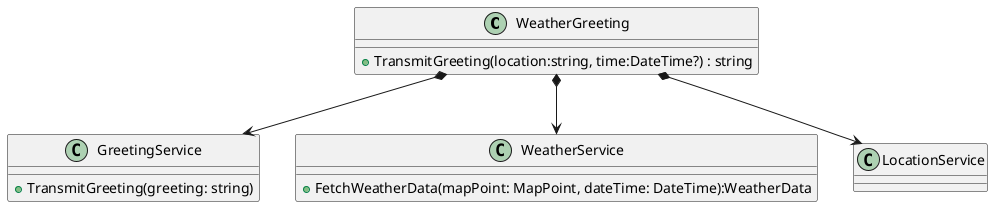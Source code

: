 @startuml
class WeatherGreeting {
    + TransmitGreeting(location:string, time:DateTime?) : string
}

class GreetingService {
+ TransmitGreeting(greeting: string)
}

class WeatherService {
+ FetchWeatherData(mapPoint: MapPoint, dateTime: DateTime):WeatherData
}
WeatherGreeting *--> GreetingService
WeatherGreeting *--> WeatherService
WeatherGreeting *--> LocationService
@enduml
